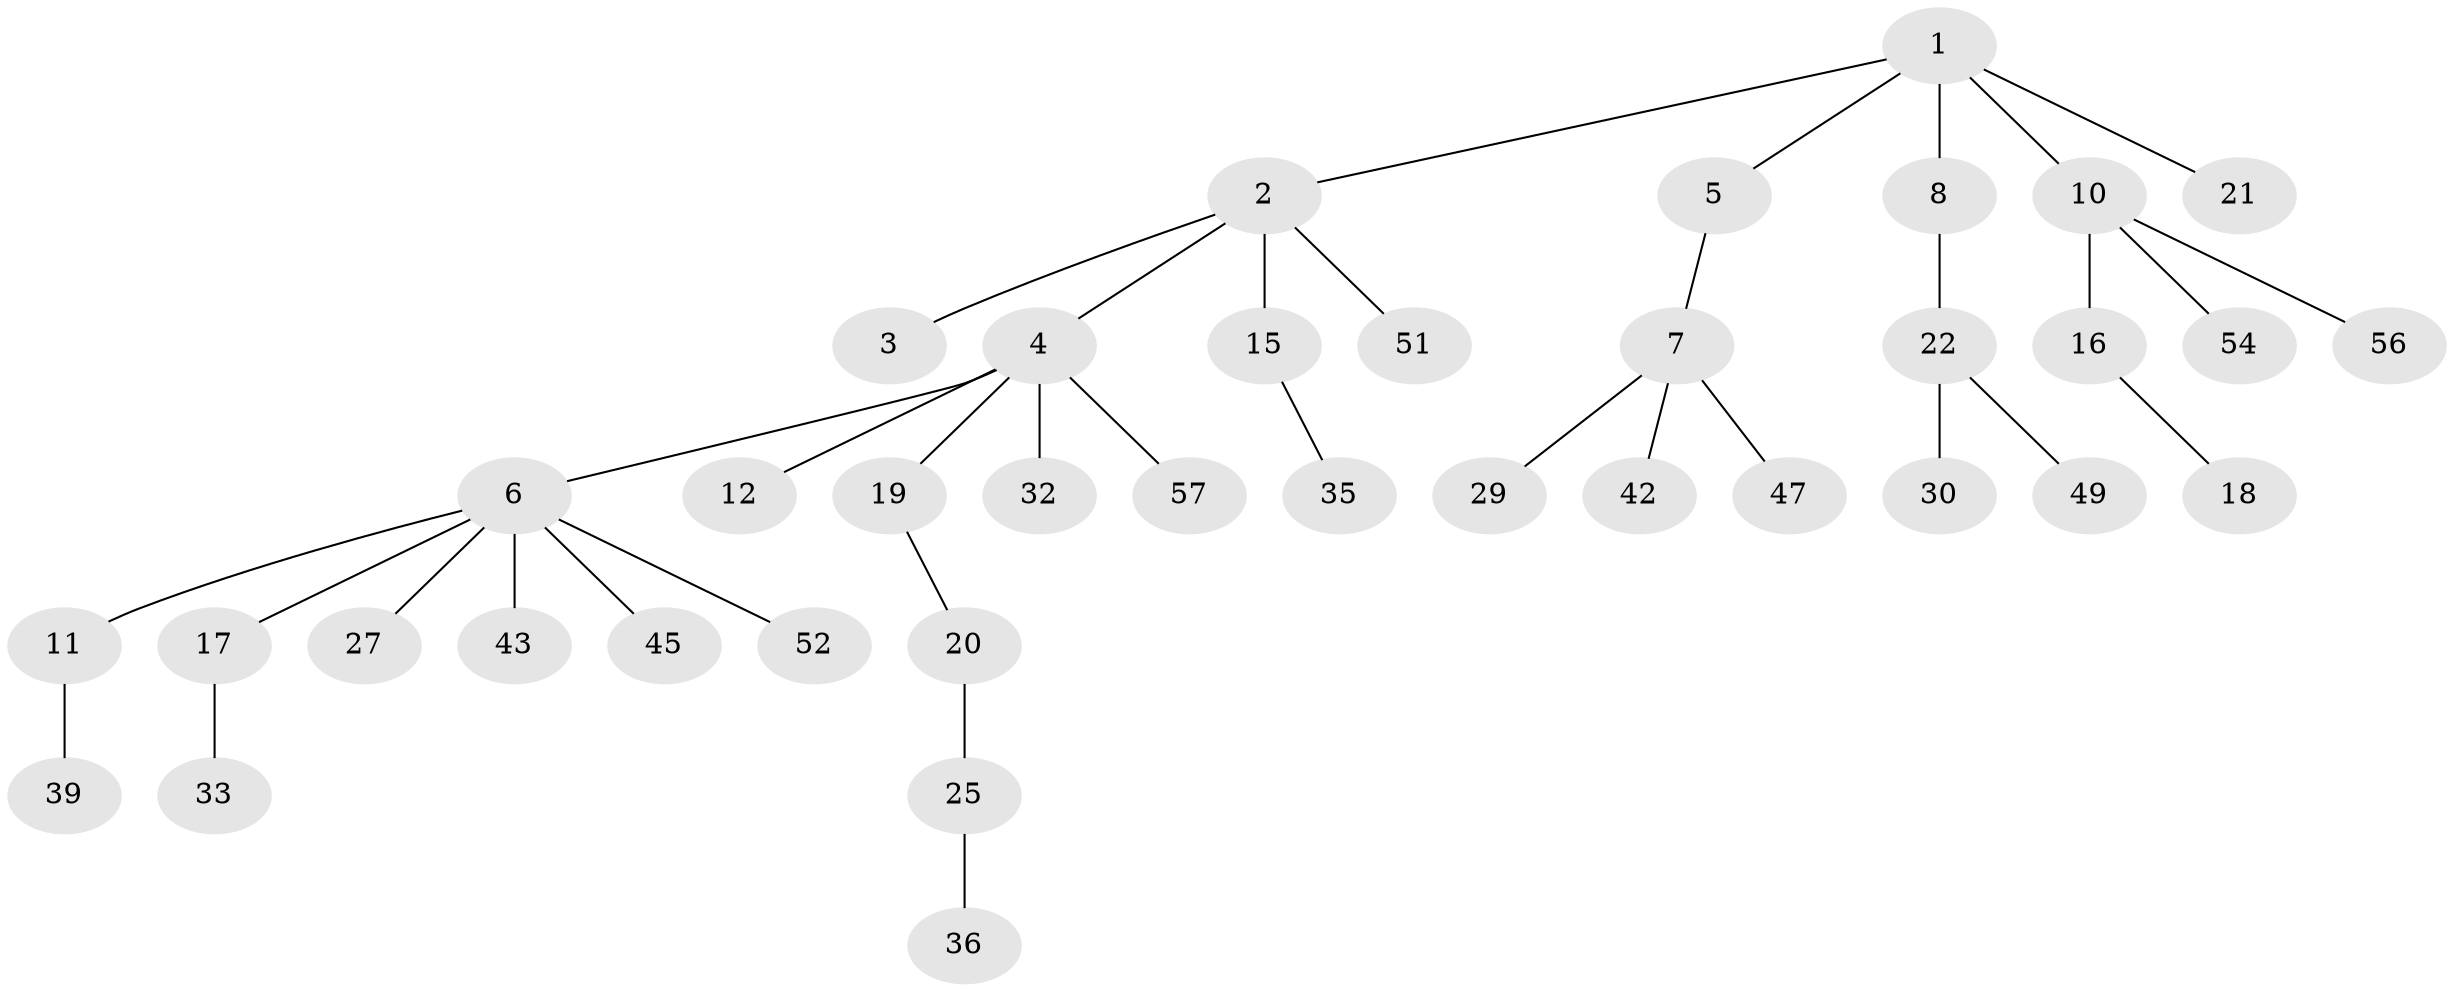 // Generated by graph-tools (version 1.1) at 2025/52/02/27/25 19:52:13]
// undirected, 38 vertices, 37 edges
graph export_dot {
graph [start="1"]
  node [color=gray90,style=filled];
  1 [super="+31"];
  2 [super="+13"];
  3 [super="+58"];
  4 [super="+14"];
  5 [super="+41"];
  6 [super="+9"];
  7 [super="+24"];
  8;
  10 [super="+38"];
  11 [super="+28"];
  12;
  15 [super="+23"];
  16;
  17 [super="+55"];
  18;
  19 [super="+40"];
  20;
  21;
  22 [super="+26"];
  25 [super="+34"];
  27;
  29;
  30;
  32 [super="+44"];
  33;
  35 [super="+37"];
  36 [super="+50"];
  39;
  42;
  43 [super="+46"];
  45 [super="+48"];
  47;
  49 [super="+53"];
  51;
  52 [super="+59"];
  54;
  56;
  57;
  1 -- 2;
  1 -- 5;
  1 -- 8;
  1 -- 10;
  1 -- 21;
  2 -- 3;
  2 -- 4;
  2 -- 51;
  2 -- 15;
  4 -- 6;
  4 -- 12;
  4 -- 32;
  4 -- 57;
  4 -- 19;
  5 -- 7;
  6 -- 17;
  6 -- 52;
  6 -- 27;
  6 -- 43;
  6 -- 11;
  6 -- 45;
  7 -- 42;
  7 -- 47;
  7 -- 29;
  8 -- 22;
  10 -- 16;
  10 -- 54;
  10 -- 56;
  11 -- 39;
  15 -- 35;
  16 -- 18;
  17 -- 33;
  19 -- 20;
  20 -- 25;
  22 -- 30;
  22 -- 49;
  25 -- 36;
}
